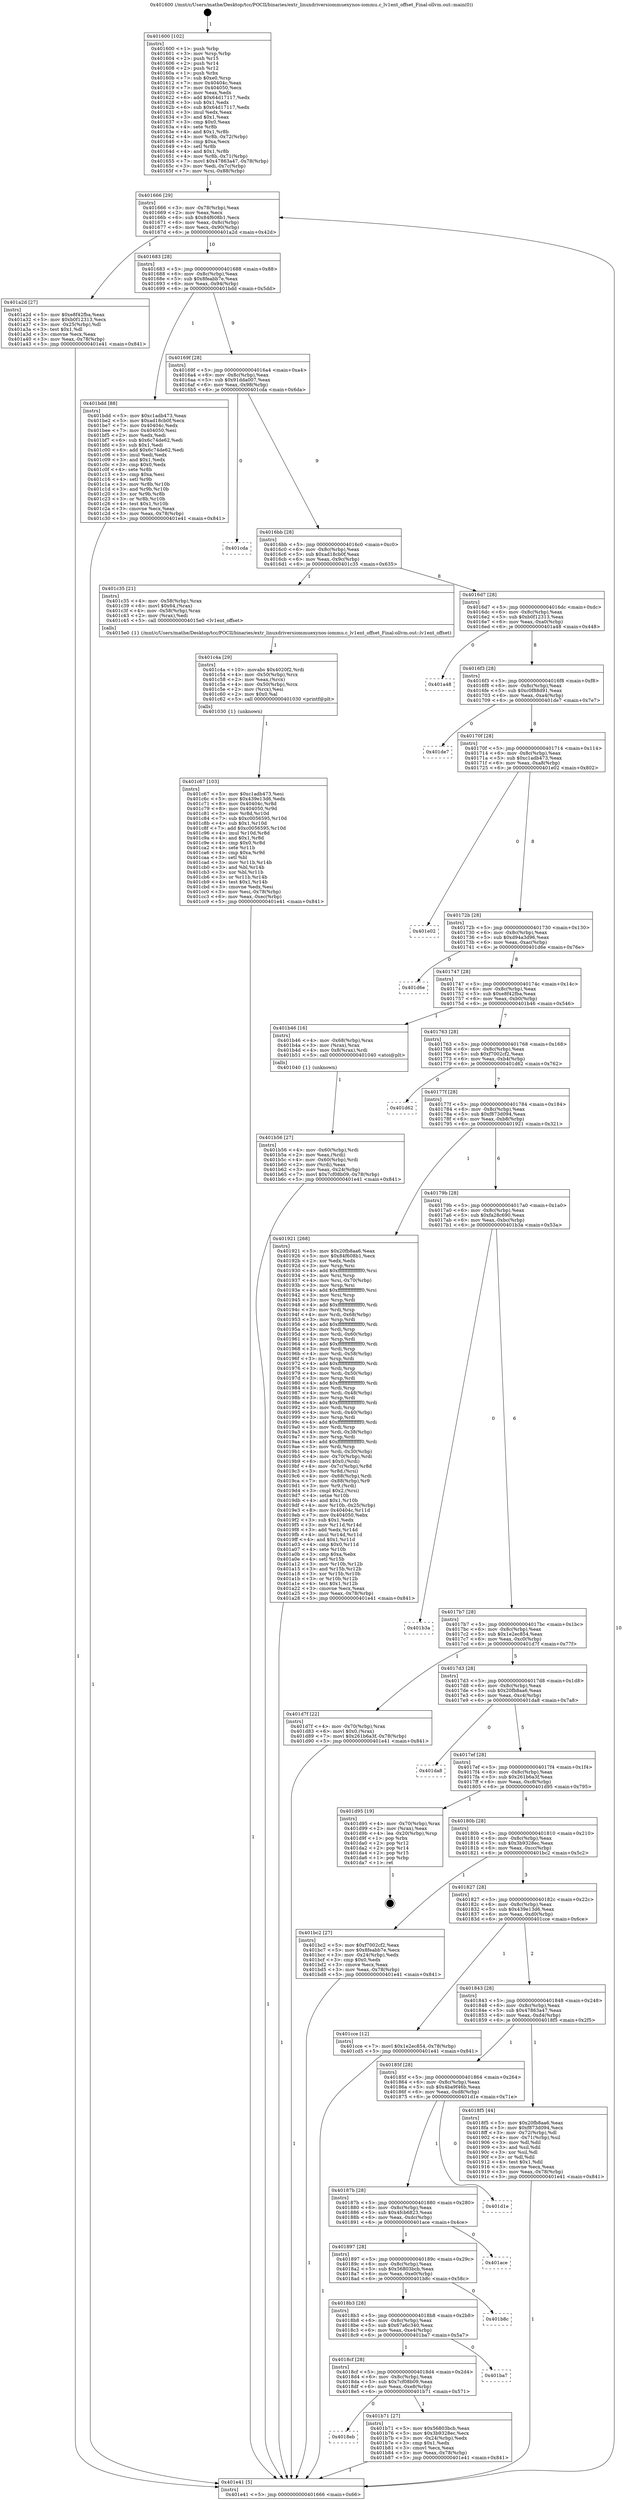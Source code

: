 digraph "0x401600" {
  label = "0x401600 (/mnt/c/Users/mathe/Desktop/tcc/POCII/binaries/extr_linuxdriversiommuexynos-iommu.c_lv1ent_offset_Final-ollvm.out::main(0))"
  labelloc = "t"
  node[shape=record]

  Entry [label="",width=0.3,height=0.3,shape=circle,fillcolor=black,style=filled]
  "0x401666" [label="{
     0x401666 [29]\l
     | [instrs]\l
     &nbsp;&nbsp;0x401666 \<+3\>: mov -0x78(%rbp),%eax\l
     &nbsp;&nbsp;0x401669 \<+2\>: mov %eax,%ecx\l
     &nbsp;&nbsp;0x40166b \<+6\>: sub $0x84f608b1,%ecx\l
     &nbsp;&nbsp;0x401671 \<+6\>: mov %eax,-0x8c(%rbp)\l
     &nbsp;&nbsp;0x401677 \<+6\>: mov %ecx,-0x90(%rbp)\l
     &nbsp;&nbsp;0x40167d \<+6\>: je 0000000000401a2d \<main+0x42d\>\l
  }"]
  "0x401a2d" [label="{
     0x401a2d [27]\l
     | [instrs]\l
     &nbsp;&nbsp;0x401a2d \<+5\>: mov $0xe8f42fba,%eax\l
     &nbsp;&nbsp;0x401a32 \<+5\>: mov $0xb0f12313,%ecx\l
     &nbsp;&nbsp;0x401a37 \<+3\>: mov -0x25(%rbp),%dl\l
     &nbsp;&nbsp;0x401a3a \<+3\>: test $0x1,%dl\l
     &nbsp;&nbsp;0x401a3d \<+3\>: cmovne %ecx,%eax\l
     &nbsp;&nbsp;0x401a40 \<+3\>: mov %eax,-0x78(%rbp)\l
     &nbsp;&nbsp;0x401a43 \<+5\>: jmp 0000000000401e41 \<main+0x841\>\l
  }"]
  "0x401683" [label="{
     0x401683 [28]\l
     | [instrs]\l
     &nbsp;&nbsp;0x401683 \<+5\>: jmp 0000000000401688 \<main+0x88\>\l
     &nbsp;&nbsp;0x401688 \<+6\>: mov -0x8c(%rbp),%eax\l
     &nbsp;&nbsp;0x40168e \<+5\>: sub $0x8feabb7e,%eax\l
     &nbsp;&nbsp;0x401693 \<+6\>: mov %eax,-0x94(%rbp)\l
     &nbsp;&nbsp;0x401699 \<+6\>: je 0000000000401bdd \<main+0x5dd\>\l
  }"]
  Exit [label="",width=0.3,height=0.3,shape=circle,fillcolor=black,style=filled,peripheries=2]
  "0x401bdd" [label="{
     0x401bdd [88]\l
     | [instrs]\l
     &nbsp;&nbsp;0x401bdd \<+5\>: mov $0xc1adb473,%eax\l
     &nbsp;&nbsp;0x401be2 \<+5\>: mov $0xad18cb0f,%ecx\l
     &nbsp;&nbsp;0x401be7 \<+7\>: mov 0x40404c,%edx\l
     &nbsp;&nbsp;0x401bee \<+7\>: mov 0x404050,%esi\l
     &nbsp;&nbsp;0x401bf5 \<+2\>: mov %edx,%edi\l
     &nbsp;&nbsp;0x401bf7 \<+6\>: sub $0x6c74de62,%edi\l
     &nbsp;&nbsp;0x401bfd \<+3\>: sub $0x1,%edi\l
     &nbsp;&nbsp;0x401c00 \<+6\>: add $0x6c74de62,%edi\l
     &nbsp;&nbsp;0x401c06 \<+3\>: imul %edi,%edx\l
     &nbsp;&nbsp;0x401c09 \<+3\>: and $0x1,%edx\l
     &nbsp;&nbsp;0x401c0c \<+3\>: cmp $0x0,%edx\l
     &nbsp;&nbsp;0x401c0f \<+4\>: sete %r8b\l
     &nbsp;&nbsp;0x401c13 \<+3\>: cmp $0xa,%esi\l
     &nbsp;&nbsp;0x401c16 \<+4\>: setl %r9b\l
     &nbsp;&nbsp;0x401c1a \<+3\>: mov %r8b,%r10b\l
     &nbsp;&nbsp;0x401c1d \<+3\>: and %r9b,%r10b\l
     &nbsp;&nbsp;0x401c20 \<+3\>: xor %r9b,%r8b\l
     &nbsp;&nbsp;0x401c23 \<+3\>: or %r8b,%r10b\l
     &nbsp;&nbsp;0x401c26 \<+4\>: test $0x1,%r10b\l
     &nbsp;&nbsp;0x401c2a \<+3\>: cmovne %ecx,%eax\l
     &nbsp;&nbsp;0x401c2d \<+3\>: mov %eax,-0x78(%rbp)\l
     &nbsp;&nbsp;0x401c30 \<+5\>: jmp 0000000000401e41 \<main+0x841\>\l
  }"]
  "0x40169f" [label="{
     0x40169f [28]\l
     | [instrs]\l
     &nbsp;&nbsp;0x40169f \<+5\>: jmp 00000000004016a4 \<main+0xa4\>\l
     &nbsp;&nbsp;0x4016a4 \<+6\>: mov -0x8c(%rbp),%eax\l
     &nbsp;&nbsp;0x4016aa \<+5\>: sub $0x91dda007,%eax\l
     &nbsp;&nbsp;0x4016af \<+6\>: mov %eax,-0x98(%rbp)\l
     &nbsp;&nbsp;0x4016b5 \<+6\>: je 0000000000401cda \<main+0x6da\>\l
  }"]
  "0x401c67" [label="{
     0x401c67 [103]\l
     | [instrs]\l
     &nbsp;&nbsp;0x401c67 \<+5\>: mov $0xc1adb473,%esi\l
     &nbsp;&nbsp;0x401c6c \<+5\>: mov $0x439e13d6,%edx\l
     &nbsp;&nbsp;0x401c71 \<+8\>: mov 0x40404c,%r8d\l
     &nbsp;&nbsp;0x401c79 \<+8\>: mov 0x404050,%r9d\l
     &nbsp;&nbsp;0x401c81 \<+3\>: mov %r8d,%r10d\l
     &nbsp;&nbsp;0x401c84 \<+7\>: sub $0xc0056595,%r10d\l
     &nbsp;&nbsp;0x401c8b \<+4\>: sub $0x1,%r10d\l
     &nbsp;&nbsp;0x401c8f \<+7\>: add $0xc0056595,%r10d\l
     &nbsp;&nbsp;0x401c96 \<+4\>: imul %r10d,%r8d\l
     &nbsp;&nbsp;0x401c9a \<+4\>: and $0x1,%r8d\l
     &nbsp;&nbsp;0x401c9e \<+4\>: cmp $0x0,%r8d\l
     &nbsp;&nbsp;0x401ca2 \<+4\>: sete %r11b\l
     &nbsp;&nbsp;0x401ca6 \<+4\>: cmp $0xa,%r9d\l
     &nbsp;&nbsp;0x401caa \<+3\>: setl %bl\l
     &nbsp;&nbsp;0x401cad \<+3\>: mov %r11b,%r14b\l
     &nbsp;&nbsp;0x401cb0 \<+3\>: and %bl,%r14b\l
     &nbsp;&nbsp;0x401cb3 \<+3\>: xor %bl,%r11b\l
     &nbsp;&nbsp;0x401cb6 \<+3\>: or %r11b,%r14b\l
     &nbsp;&nbsp;0x401cb9 \<+4\>: test $0x1,%r14b\l
     &nbsp;&nbsp;0x401cbd \<+3\>: cmovne %edx,%esi\l
     &nbsp;&nbsp;0x401cc0 \<+3\>: mov %esi,-0x78(%rbp)\l
     &nbsp;&nbsp;0x401cc3 \<+6\>: mov %eax,-0xec(%rbp)\l
     &nbsp;&nbsp;0x401cc9 \<+5\>: jmp 0000000000401e41 \<main+0x841\>\l
  }"]
  "0x401cda" [label="{
     0x401cda\l
  }", style=dashed]
  "0x4016bb" [label="{
     0x4016bb [28]\l
     | [instrs]\l
     &nbsp;&nbsp;0x4016bb \<+5\>: jmp 00000000004016c0 \<main+0xc0\>\l
     &nbsp;&nbsp;0x4016c0 \<+6\>: mov -0x8c(%rbp),%eax\l
     &nbsp;&nbsp;0x4016c6 \<+5\>: sub $0xad18cb0f,%eax\l
     &nbsp;&nbsp;0x4016cb \<+6\>: mov %eax,-0x9c(%rbp)\l
     &nbsp;&nbsp;0x4016d1 \<+6\>: je 0000000000401c35 \<main+0x635\>\l
  }"]
  "0x401c4a" [label="{
     0x401c4a [29]\l
     | [instrs]\l
     &nbsp;&nbsp;0x401c4a \<+10\>: movabs $0x4020f2,%rdi\l
     &nbsp;&nbsp;0x401c54 \<+4\>: mov -0x50(%rbp),%rcx\l
     &nbsp;&nbsp;0x401c58 \<+2\>: mov %eax,(%rcx)\l
     &nbsp;&nbsp;0x401c5a \<+4\>: mov -0x50(%rbp),%rcx\l
     &nbsp;&nbsp;0x401c5e \<+2\>: mov (%rcx),%esi\l
     &nbsp;&nbsp;0x401c60 \<+2\>: mov $0x0,%al\l
     &nbsp;&nbsp;0x401c62 \<+5\>: call 0000000000401030 \<printf@plt\>\l
     | [calls]\l
     &nbsp;&nbsp;0x401030 \{1\} (unknown)\l
  }"]
  "0x401c35" [label="{
     0x401c35 [21]\l
     | [instrs]\l
     &nbsp;&nbsp;0x401c35 \<+4\>: mov -0x58(%rbp),%rax\l
     &nbsp;&nbsp;0x401c39 \<+6\>: movl $0x64,(%rax)\l
     &nbsp;&nbsp;0x401c3f \<+4\>: mov -0x58(%rbp),%rax\l
     &nbsp;&nbsp;0x401c43 \<+2\>: mov (%rax),%edi\l
     &nbsp;&nbsp;0x401c45 \<+5\>: call 00000000004015e0 \<lv1ent_offset\>\l
     | [calls]\l
     &nbsp;&nbsp;0x4015e0 \{1\} (/mnt/c/Users/mathe/Desktop/tcc/POCII/binaries/extr_linuxdriversiommuexynos-iommu.c_lv1ent_offset_Final-ollvm.out::lv1ent_offset)\l
  }"]
  "0x4016d7" [label="{
     0x4016d7 [28]\l
     | [instrs]\l
     &nbsp;&nbsp;0x4016d7 \<+5\>: jmp 00000000004016dc \<main+0xdc\>\l
     &nbsp;&nbsp;0x4016dc \<+6\>: mov -0x8c(%rbp),%eax\l
     &nbsp;&nbsp;0x4016e2 \<+5\>: sub $0xb0f12313,%eax\l
     &nbsp;&nbsp;0x4016e7 \<+6\>: mov %eax,-0xa0(%rbp)\l
     &nbsp;&nbsp;0x4016ed \<+6\>: je 0000000000401a48 \<main+0x448\>\l
  }"]
  "0x4018eb" [label="{
     0x4018eb\l
  }", style=dashed]
  "0x401a48" [label="{
     0x401a48\l
  }", style=dashed]
  "0x4016f3" [label="{
     0x4016f3 [28]\l
     | [instrs]\l
     &nbsp;&nbsp;0x4016f3 \<+5\>: jmp 00000000004016f8 \<main+0xf8\>\l
     &nbsp;&nbsp;0x4016f8 \<+6\>: mov -0x8c(%rbp),%eax\l
     &nbsp;&nbsp;0x4016fe \<+5\>: sub $0xc0f88d91,%eax\l
     &nbsp;&nbsp;0x401703 \<+6\>: mov %eax,-0xa4(%rbp)\l
     &nbsp;&nbsp;0x401709 \<+6\>: je 0000000000401de7 \<main+0x7e7\>\l
  }"]
  "0x401b71" [label="{
     0x401b71 [27]\l
     | [instrs]\l
     &nbsp;&nbsp;0x401b71 \<+5\>: mov $0x56803bcb,%eax\l
     &nbsp;&nbsp;0x401b76 \<+5\>: mov $0x3b9328ec,%ecx\l
     &nbsp;&nbsp;0x401b7b \<+3\>: mov -0x24(%rbp),%edx\l
     &nbsp;&nbsp;0x401b7e \<+3\>: cmp $0x1,%edx\l
     &nbsp;&nbsp;0x401b81 \<+3\>: cmovl %ecx,%eax\l
     &nbsp;&nbsp;0x401b84 \<+3\>: mov %eax,-0x78(%rbp)\l
     &nbsp;&nbsp;0x401b87 \<+5\>: jmp 0000000000401e41 \<main+0x841\>\l
  }"]
  "0x401de7" [label="{
     0x401de7\l
  }", style=dashed]
  "0x40170f" [label="{
     0x40170f [28]\l
     | [instrs]\l
     &nbsp;&nbsp;0x40170f \<+5\>: jmp 0000000000401714 \<main+0x114\>\l
     &nbsp;&nbsp;0x401714 \<+6\>: mov -0x8c(%rbp),%eax\l
     &nbsp;&nbsp;0x40171a \<+5\>: sub $0xc1adb473,%eax\l
     &nbsp;&nbsp;0x40171f \<+6\>: mov %eax,-0xa8(%rbp)\l
     &nbsp;&nbsp;0x401725 \<+6\>: je 0000000000401e02 \<main+0x802\>\l
  }"]
  "0x4018cf" [label="{
     0x4018cf [28]\l
     | [instrs]\l
     &nbsp;&nbsp;0x4018cf \<+5\>: jmp 00000000004018d4 \<main+0x2d4\>\l
     &nbsp;&nbsp;0x4018d4 \<+6\>: mov -0x8c(%rbp),%eax\l
     &nbsp;&nbsp;0x4018da \<+5\>: sub $0x7cf08b09,%eax\l
     &nbsp;&nbsp;0x4018df \<+6\>: mov %eax,-0xe8(%rbp)\l
     &nbsp;&nbsp;0x4018e5 \<+6\>: je 0000000000401b71 \<main+0x571\>\l
  }"]
  "0x401e02" [label="{
     0x401e02\l
  }", style=dashed]
  "0x40172b" [label="{
     0x40172b [28]\l
     | [instrs]\l
     &nbsp;&nbsp;0x40172b \<+5\>: jmp 0000000000401730 \<main+0x130\>\l
     &nbsp;&nbsp;0x401730 \<+6\>: mov -0x8c(%rbp),%eax\l
     &nbsp;&nbsp;0x401736 \<+5\>: sub $0xd94a3d96,%eax\l
     &nbsp;&nbsp;0x40173b \<+6\>: mov %eax,-0xac(%rbp)\l
     &nbsp;&nbsp;0x401741 \<+6\>: je 0000000000401d6e \<main+0x76e\>\l
  }"]
  "0x401ba7" [label="{
     0x401ba7\l
  }", style=dashed]
  "0x401d6e" [label="{
     0x401d6e\l
  }", style=dashed]
  "0x401747" [label="{
     0x401747 [28]\l
     | [instrs]\l
     &nbsp;&nbsp;0x401747 \<+5\>: jmp 000000000040174c \<main+0x14c\>\l
     &nbsp;&nbsp;0x40174c \<+6\>: mov -0x8c(%rbp),%eax\l
     &nbsp;&nbsp;0x401752 \<+5\>: sub $0xe8f42fba,%eax\l
     &nbsp;&nbsp;0x401757 \<+6\>: mov %eax,-0xb0(%rbp)\l
     &nbsp;&nbsp;0x40175d \<+6\>: je 0000000000401b46 \<main+0x546\>\l
  }"]
  "0x4018b3" [label="{
     0x4018b3 [28]\l
     | [instrs]\l
     &nbsp;&nbsp;0x4018b3 \<+5\>: jmp 00000000004018b8 \<main+0x2b8\>\l
     &nbsp;&nbsp;0x4018b8 \<+6\>: mov -0x8c(%rbp),%eax\l
     &nbsp;&nbsp;0x4018be \<+5\>: sub $0x67a6c340,%eax\l
     &nbsp;&nbsp;0x4018c3 \<+6\>: mov %eax,-0xe4(%rbp)\l
     &nbsp;&nbsp;0x4018c9 \<+6\>: je 0000000000401ba7 \<main+0x5a7\>\l
  }"]
  "0x401b46" [label="{
     0x401b46 [16]\l
     | [instrs]\l
     &nbsp;&nbsp;0x401b46 \<+4\>: mov -0x68(%rbp),%rax\l
     &nbsp;&nbsp;0x401b4a \<+3\>: mov (%rax),%rax\l
     &nbsp;&nbsp;0x401b4d \<+4\>: mov 0x8(%rax),%rdi\l
     &nbsp;&nbsp;0x401b51 \<+5\>: call 0000000000401040 \<atoi@plt\>\l
     | [calls]\l
     &nbsp;&nbsp;0x401040 \{1\} (unknown)\l
  }"]
  "0x401763" [label="{
     0x401763 [28]\l
     | [instrs]\l
     &nbsp;&nbsp;0x401763 \<+5\>: jmp 0000000000401768 \<main+0x168\>\l
     &nbsp;&nbsp;0x401768 \<+6\>: mov -0x8c(%rbp),%eax\l
     &nbsp;&nbsp;0x40176e \<+5\>: sub $0xf7002cf2,%eax\l
     &nbsp;&nbsp;0x401773 \<+6\>: mov %eax,-0xb4(%rbp)\l
     &nbsp;&nbsp;0x401779 \<+6\>: je 0000000000401d62 \<main+0x762\>\l
  }"]
  "0x401b8c" [label="{
     0x401b8c\l
  }", style=dashed]
  "0x401d62" [label="{
     0x401d62\l
  }", style=dashed]
  "0x40177f" [label="{
     0x40177f [28]\l
     | [instrs]\l
     &nbsp;&nbsp;0x40177f \<+5\>: jmp 0000000000401784 \<main+0x184\>\l
     &nbsp;&nbsp;0x401784 \<+6\>: mov -0x8c(%rbp),%eax\l
     &nbsp;&nbsp;0x40178a \<+5\>: sub $0xf873d094,%eax\l
     &nbsp;&nbsp;0x40178f \<+6\>: mov %eax,-0xb8(%rbp)\l
     &nbsp;&nbsp;0x401795 \<+6\>: je 0000000000401921 \<main+0x321\>\l
  }"]
  "0x401897" [label="{
     0x401897 [28]\l
     | [instrs]\l
     &nbsp;&nbsp;0x401897 \<+5\>: jmp 000000000040189c \<main+0x29c\>\l
     &nbsp;&nbsp;0x40189c \<+6\>: mov -0x8c(%rbp),%eax\l
     &nbsp;&nbsp;0x4018a2 \<+5\>: sub $0x56803bcb,%eax\l
     &nbsp;&nbsp;0x4018a7 \<+6\>: mov %eax,-0xe0(%rbp)\l
     &nbsp;&nbsp;0x4018ad \<+6\>: je 0000000000401b8c \<main+0x58c\>\l
  }"]
  "0x401921" [label="{
     0x401921 [268]\l
     | [instrs]\l
     &nbsp;&nbsp;0x401921 \<+5\>: mov $0x20fb8aa6,%eax\l
     &nbsp;&nbsp;0x401926 \<+5\>: mov $0x84f608b1,%ecx\l
     &nbsp;&nbsp;0x40192b \<+2\>: xor %edx,%edx\l
     &nbsp;&nbsp;0x40192d \<+3\>: mov %rsp,%rsi\l
     &nbsp;&nbsp;0x401930 \<+4\>: add $0xfffffffffffffff0,%rsi\l
     &nbsp;&nbsp;0x401934 \<+3\>: mov %rsi,%rsp\l
     &nbsp;&nbsp;0x401937 \<+4\>: mov %rsi,-0x70(%rbp)\l
     &nbsp;&nbsp;0x40193b \<+3\>: mov %rsp,%rsi\l
     &nbsp;&nbsp;0x40193e \<+4\>: add $0xfffffffffffffff0,%rsi\l
     &nbsp;&nbsp;0x401942 \<+3\>: mov %rsi,%rsp\l
     &nbsp;&nbsp;0x401945 \<+3\>: mov %rsp,%rdi\l
     &nbsp;&nbsp;0x401948 \<+4\>: add $0xfffffffffffffff0,%rdi\l
     &nbsp;&nbsp;0x40194c \<+3\>: mov %rdi,%rsp\l
     &nbsp;&nbsp;0x40194f \<+4\>: mov %rdi,-0x68(%rbp)\l
     &nbsp;&nbsp;0x401953 \<+3\>: mov %rsp,%rdi\l
     &nbsp;&nbsp;0x401956 \<+4\>: add $0xfffffffffffffff0,%rdi\l
     &nbsp;&nbsp;0x40195a \<+3\>: mov %rdi,%rsp\l
     &nbsp;&nbsp;0x40195d \<+4\>: mov %rdi,-0x60(%rbp)\l
     &nbsp;&nbsp;0x401961 \<+3\>: mov %rsp,%rdi\l
     &nbsp;&nbsp;0x401964 \<+4\>: add $0xfffffffffffffff0,%rdi\l
     &nbsp;&nbsp;0x401968 \<+3\>: mov %rdi,%rsp\l
     &nbsp;&nbsp;0x40196b \<+4\>: mov %rdi,-0x58(%rbp)\l
     &nbsp;&nbsp;0x40196f \<+3\>: mov %rsp,%rdi\l
     &nbsp;&nbsp;0x401972 \<+4\>: add $0xfffffffffffffff0,%rdi\l
     &nbsp;&nbsp;0x401976 \<+3\>: mov %rdi,%rsp\l
     &nbsp;&nbsp;0x401979 \<+4\>: mov %rdi,-0x50(%rbp)\l
     &nbsp;&nbsp;0x40197d \<+3\>: mov %rsp,%rdi\l
     &nbsp;&nbsp;0x401980 \<+4\>: add $0xfffffffffffffff0,%rdi\l
     &nbsp;&nbsp;0x401984 \<+3\>: mov %rdi,%rsp\l
     &nbsp;&nbsp;0x401987 \<+4\>: mov %rdi,-0x48(%rbp)\l
     &nbsp;&nbsp;0x40198b \<+3\>: mov %rsp,%rdi\l
     &nbsp;&nbsp;0x40198e \<+4\>: add $0xfffffffffffffff0,%rdi\l
     &nbsp;&nbsp;0x401992 \<+3\>: mov %rdi,%rsp\l
     &nbsp;&nbsp;0x401995 \<+4\>: mov %rdi,-0x40(%rbp)\l
     &nbsp;&nbsp;0x401999 \<+3\>: mov %rsp,%rdi\l
     &nbsp;&nbsp;0x40199c \<+4\>: add $0xfffffffffffffff0,%rdi\l
     &nbsp;&nbsp;0x4019a0 \<+3\>: mov %rdi,%rsp\l
     &nbsp;&nbsp;0x4019a3 \<+4\>: mov %rdi,-0x38(%rbp)\l
     &nbsp;&nbsp;0x4019a7 \<+3\>: mov %rsp,%rdi\l
     &nbsp;&nbsp;0x4019aa \<+4\>: add $0xfffffffffffffff0,%rdi\l
     &nbsp;&nbsp;0x4019ae \<+3\>: mov %rdi,%rsp\l
     &nbsp;&nbsp;0x4019b1 \<+4\>: mov %rdi,-0x30(%rbp)\l
     &nbsp;&nbsp;0x4019b5 \<+4\>: mov -0x70(%rbp),%rdi\l
     &nbsp;&nbsp;0x4019b9 \<+6\>: movl $0x0,(%rdi)\l
     &nbsp;&nbsp;0x4019bf \<+4\>: mov -0x7c(%rbp),%r8d\l
     &nbsp;&nbsp;0x4019c3 \<+3\>: mov %r8d,(%rsi)\l
     &nbsp;&nbsp;0x4019c6 \<+4\>: mov -0x68(%rbp),%rdi\l
     &nbsp;&nbsp;0x4019ca \<+7\>: mov -0x88(%rbp),%r9\l
     &nbsp;&nbsp;0x4019d1 \<+3\>: mov %r9,(%rdi)\l
     &nbsp;&nbsp;0x4019d4 \<+3\>: cmpl $0x2,(%rsi)\l
     &nbsp;&nbsp;0x4019d7 \<+4\>: setne %r10b\l
     &nbsp;&nbsp;0x4019db \<+4\>: and $0x1,%r10b\l
     &nbsp;&nbsp;0x4019df \<+4\>: mov %r10b,-0x25(%rbp)\l
     &nbsp;&nbsp;0x4019e3 \<+8\>: mov 0x40404c,%r11d\l
     &nbsp;&nbsp;0x4019eb \<+7\>: mov 0x404050,%ebx\l
     &nbsp;&nbsp;0x4019f2 \<+3\>: sub $0x1,%edx\l
     &nbsp;&nbsp;0x4019f5 \<+3\>: mov %r11d,%r14d\l
     &nbsp;&nbsp;0x4019f8 \<+3\>: add %edx,%r14d\l
     &nbsp;&nbsp;0x4019fb \<+4\>: imul %r14d,%r11d\l
     &nbsp;&nbsp;0x4019ff \<+4\>: and $0x1,%r11d\l
     &nbsp;&nbsp;0x401a03 \<+4\>: cmp $0x0,%r11d\l
     &nbsp;&nbsp;0x401a07 \<+4\>: sete %r10b\l
     &nbsp;&nbsp;0x401a0b \<+3\>: cmp $0xa,%ebx\l
     &nbsp;&nbsp;0x401a0e \<+4\>: setl %r15b\l
     &nbsp;&nbsp;0x401a12 \<+3\>: mov %r10b,%r12b\l
     &nbsp;&nbsp;0x401a15 \<+3\>: and %r15b,%r12b\l
     &nbsp;&nbsp;0x401a18 \<+3\>: xor %r15b,%r10b\l
     &nbsp;&nbsp;0x401a1b \<+3\>: or %r10b,%r12b\l
     &nbsp;&nbsp;0x401a1e \<+4\>: test $0x1,%r12b\l
     &nbsp;&nbsp;0x401a22 \<+3\>: cmovne %ecx,%eax\l
     &nbsp;&nbsp;0x401a25 \<+3\>: mov %eax,-0x78(%rbp)\l
     &nbsp;&nbsp;0x401a28 \<+5\>: jmp 0000000000401e41 \<main+0x841\>\l
  }"]
  "0x40179b" [label="{
     0x40179b [28]\l
     | [instrs]\l
     &nbsp;&nbsp;0x40179b \<+5\>: jmp 00000000004017a0 \<main+0x1a0\>\l
     &nbsp;&nbsp;0x4017a0 \<+6\>: mov -0x8c(%rbp),%eax\l
     &nbsp;&nbsp;0x4017a6 \<+5\>: sub $0xfa28c690,%eax\l
     &nbsp;&nbsp;0x4017ab \<+6\>: mov %eax,-0xbc(%rbp)\l
     &nbsp;&nbsp;0x4017b1 \<+6\>: je 0000000000401b3a \<main+0x53a\>\l
  }"]
  "0x401ace" [label="{
     0x401ace\l
  }", style=dashed]
  "0x401b3a" [label="{
     0x401b3a\l
  }", style=dashed]
  "0x4017b7" [label="{
     0x4017b7 [28]\l
     | [instrs]\l
     &nbsp;&nbsp;0x4017b7 \<+5\>: jmp 00000000004017bc \<main+0x1bc\>\l
     &nbsp;&nbsp;0x4017bc \<+6\>: mov -0x8c(%rbp),%eax\l
     &nbsp;&nbsp;0x4017c2 \<+5\>: sub $0x1e2ec854,%eax\l
     &nbsp;&nbsp;0x4017c7 \<+6\>: mov %eax,-0xc0(%rbp)\l
     &nbsp;&nbsp;0x4017cd \<+6\>: je 0000000000401d7f \<main+0x77f\>\l
  }"]
  "0x40187b" [label="{
     0x40187b [28]\l
     | [instrs]\l
     &nbsp;&nbsp;0x40187b \<+5\>: jmp 0000000000401880 \<main+0x280\>\l
     &nbsp;&nbsp;0x401880 \<+6\>: mov -0x8c(%rbp),%eax\l
     &nbsp;&nbsp;0x401886 \<+5\>: sub $0x4fcb6823,%eax\l
     &nbsp;&nbsp;0x40188b \<+6\>: mov %eax,-0xdc(%rbp)\l
     &nbsp;&nbsp;0x401891 \<+6\>: je 0000000000401ace \<main+0x4ce\>\l
  }"]
  "0x401d7f" [label="{
     0x401d7f [22]\l
     | [instrs]\l
     &nbsp;&nbsp;0x401d7f \<+4\>: mov -0x70(%rbp),%rax\l
     &nbsp;&nbsp;0x401d83 \<+6\>: movl $0x0,(%rax)\l
     &nbsp;&nbsp;0x401d89 \<+7\>: movl $0x261b6a3f,-0x78(%rbp)\l
     &nbsp;&nbsp;0x401d90 \<+5\>: jmp 0000000000401e41 \<main+0x841\>\l
  }"]
  "0x4017d3" [label="{
     0x4017d3 [28]\l
     | [instrs]\l
     &nbsp;&nbsp;0x4017d3 \<+5\>: jmp 00000000004017d8 \<main+0x1d8\>\l
     &nbsp;&nbsp;0x4017d8 \<+6\>: mov -0x8c(%rbp),%eax\l
     &nbsp;&nbsp;0x4017de \<+5\>: sub $0x20fb8aa6,%eax\l
     &nbsp;&nbsp;0x4017e3 \<+6\>: mov %eax,-0xc4(%rbp)\l
     &nbsp;&nbsp;0x4017e9 \<+6\>: je 0000000000401da8 \<main+0x7a8\>\l
  }"]
  "0x401d1e" [label="{
     0x401d1e\l
  }", style=dashed]
  "0x401da8" [label="{
     0x401da8\l
  }", style=dashed]
  "0x4017ef" [label="{
     0x4017ef [28]\l
     | [instrs]\l
     &nbsp;&nbsp;0x4017ef \<+5\>: jmp 00000000004017f4 \<main+0x1f4\>\l
     &nbsp;&nbsp;0x4017f4 \<+6\>: mov -0x8c(%rbp),%eax\l
     &nbsp;&nbsp;0x4017fa \<+5\>: sub $0x261b6a3f,%eax\l
     &nbsp;&nbsp;0x4017ff \<+6\>: mov %eax,-0xc8(%rbp)\l
     &nbsp;&nbsp;0x401805 \<+6\>: je 0000000000401d95 \<main+0x795\>\l
  }"]
  "0x401b56" [label="{
     0x401b56 [27]\l
     | [instrs]\l
     &nbsp;&nbsp;0x401b56 \<+4\>: mov -0x60(%rbp),%rdi\l
     &nbsp;&nbsp;0x401b5a \<+2\>: mov %eax,(%rdi)\l
     &nbsp;&nbsp;0x401b5c \<+4\>: mov -0x60(%rbp),%rdi\l
     &nbsp;&nbsp;0x401b60 \<+2\>: mov (%rdi),%eax\l
     &nbsp;&nbsp;0x401b62 \<+3\>: mov %eax,-0x24(%rbp)\l
     &nbsp;&nbsp;0x401b65 \<+7\>: movl $0x7cf08b09,-0x78(%rbp)\l
     &nbsp;&nbsp;0x401b6c \<+5\>: jmp 0000000000401e41 \<main+0x841\>\l
  }"]
  "0x401d95" [label="{
     0x401d95 [19]\l
     | [instrs]\l
     &nbsp;&nbsp;0x401d95 \<+4\>: mov -0x70(%rbp),%rax\l
     &nbsp;&nbsp;0x401d99 \<+2\>: mov (%rax),%eax\l
     &nbsp;&nbsp;0x401d9b \<+4\>: lea -0x20(%rbp),%rsp\l
     &nbsp;&nbsp;0x401d9f \<+1\>: pop %rbx\l
     &nbsp;&nbsp;0x401da0 \<+2\>: pop %r12\l
     &nbsp;&nbsp;0x401da2 \<+2\>: pop %r14\l
     &nbsp;&nbsp;0x401da4 \<+2\>: pop %r15\l
     &nbsp;&nbsp;0x401da6 \<+1\>: pop %rbp\l
     &nbsp;&nbsp;0x401da7 \<+1\>: ret\l
  }"]
  "0x40180b" [label="{
     0x40180b [28]\l
     | [instrs]\l
     &nbsp;&nbsp;0x40180b \<+5\>: jmp 0000000000401810 \<main+0x210\>\l
     &nbsp;&nbsp;0x401810 \<+6\>: mov -0x8c(%rbp),%eax\l
     &nbsp;&nbsp;0x401816 \<+5\>: sub $0x3b9328ec,%eax\l
     &nbsp;&nbsp;0x40181b \<+6\>: mov %eax,-0xcc(%rbp)\l
     &nbsp;&nbsp;0x401821 \<+6\>: je 0000000000401bc2 \<main+0x5c2\>\l
  }"]
  "0x401600" [label="{
     0x401600 [102]\l
     | [instrs]\l
     &nbsp;&nbsp;0x401600 \<+1\>: push %rbp\l
     &nbsp;&nbsp;0x401601 \<+3\>: mov %rsp,%rbp\l
     &nbsp;&nbsp;0x401604 \<+2\>: push %r15\l
     &nbsp;&nbsp;0x401606 \<+2\>: push %r14\l
     &nbsp;&nbsp;0x401608 \<+2\>: push %r12\l
     &nbsp;&nbsp;0x40160a \<+1\>: push %rbx\l
     &nbsp;&nbsp;0x40160b \<+7\>: sub $0xe0,%rsp\l
     &nbsp;&nbsp;0x401612 \<+7\>: mov 0x40404c,%eax\l
     &nbsp;&nbsp;0x401619 \<+7\>: mov 0x404050,%ecx\l
     &nbsp;&nbsp;0x401620 \<+2\>: mov %eax,%edx\l
     &nbsp;&nbsp;0x401622 \<+6\>: add $0x64d17117,%edx\l
     &nbsp;&nbsp;0x401628 \<+3\>: sub $0x1,%edx\l
     &nbsp;&nbsp;0x40162b \<+6\>: sub $0x64d17117,%edx\l
     &nbsp;&nbsp;0x401631 \<+3\>: imul %edx,%eax\l
     &nbsp;&nbsp;0x401634 \<+3\>: and $0x1,%eax\l
     &nbsp;&nbsp;0x401637 \<+3\>: cmp $0x0,%eax\l
     &nbsp;&nbsp;0x40163a \<+4\>: sete %r8b\l
     &nbsp;&nbsp;0x40163e \<+4\>: and $0x1,%r8b\l
     &nbsp;&nbsp;0x401642 \<+4\>: mov %r8b,-0x72(%rbp)\l
     &nbsp;&nbsp;0x401646 \<+3\>: cmp $0xa,%ecx\l
     &nbsp;&nbsp;0x401649 \<+4\>: setl %r8b\l
     &nbsp;&nbsp;0x40164d \<+4\>: and $0x1,%r8b\l
     &nbsp;&nbsp;0x401651 \<+4\>: mov %r8b,-0x71(%rbp)\l
     &nbsp;&nbsp;0x401655 \<+7\>: movl $0x47863a47,-0x78(%rbp)\l
     &nbsp;&nbsp;0x40165c \<+3\>: mov %edi,-0x7c(%rbp)\l
     &nbsp;&nbsp;0x40165f \<+7\>: mov %rsi,-0x88(%rbp)\l
  }"]
  "0x401bc2" [label="{
     0x401bc2 [27]\l
     | [instrs]\l
     &nbsp;&nbsp;0x401bc2 \<+5\>: mov $0xf7002cf2,%eax\l
     &nbsp;&nbsp;0x401bc7 \<+5\>: mov $0x8feabb7e,%ecx\l
     &nbsp;&nbsp;0x401bcc \<+3\>: mov -0x24(%rbp),%edx\l
     &nbsp;&nbsp;0x401bcf \<+3\>: cmp $0x0,%edx\l
     &nbsp;&nbsp;0x401bd2 \<+3\>: cmove %ecx,%eax\l
     &nbsp;&nbsp;0x401bd5 \<+3\>: mov %eax,-0x78(%rbp)\l
     &nbsp;&nbsp;0x401bd8 \<+5\>: jmp 0000000000401e41 \<main+0x841\>\l
  }"]
  "0x401827" [label="{
     0x401827 [28]\l
     | [instrs]\l
     &nbsp;&nbsp;0x401827 \<+5\>: jmp 000000000040182c \<main+0x22c\>\l
     &nbsp;&nbsp;0x40182c \<+6\>: mov -0x8c(%rbp),%eax\l
     &nbsp;&nbsp;0x401832 \<+5\>: sub $0x439e13d6,%eax\l
     &nbsp;&nbsp;0x401837 \<+6\>: mov %eax,-0xd0(%rbp)\l
     &nbsp;&nbsp;0x40183d \<+6\>: je 0000000000401cce \<main+0x6ce\>\l
  }"]
  "0x401e41" [label="{
     0x401e41 [5]\l
     | [instrs]\l
     &nbsp;&nbsp;0x401e41 \<+5\>: jmp 0000000000401666 \<main+0x66\>\l
  }"]
  "0x401cce" [label="{
     0x401cce [12]\l
     | [instrs]\l
     &nbsp;&nbsp;0x401cce \<+7\>: movl $0x1e2ec854,-0x78(%rbp)\l
     &nbsp;&nbsp;0x401cd5 \<+5\>: jmp 0000000000401e41 \<main+0x841\>\l
  }"]
  "0x401843" [label="{
     0x401843 [28]\l
     | [instrs]\l
     &nbsp;&nbsp;0x401843 \<+5\>: jmp 0000000000401848 \<main+0x248\>\l
     &nbsp;&nbsp;0x401848 \<+6\>: mov -0x8c(%rbp),%eax\l
     &nbsp;&nbsp;0x40184e \<+5\>: sub $0x47863a47,%eax\l
     &nbsp;&nbsp;0x401853 \<+6\>: mov %eax,-0xd4(%rbp)\l
     &nbsp;&nbsp;0x401859 \<+6\>: je 00000000004018f5 \<main+0x2f5\>\l
  }"]
  "0x40185f" [label="{
     0x40185f [28]\l
     | [instrs]\l
     &nbsp;&nbsp;0x40185f \<+5\>: jmp 0000000000401864 \<main+0x264\>\l
     &nbsp;&nbsp;0x401864 \<+6\>: mov -0x8c(%rbp),%eax\l
     &nbsp;&nbsp;0x40186a \<+5\>: sub $0x4ba9f46b,%eax\l
     &nbsp;&nbsp;0x40186f \<+6\>: mov %eax,-0xd8(%rbp)\l
     &nbsp;&nbsp;0x401875 \<+6\>: je 0000000000401d1e \<main+0x71e\>\l
  }"]
  "0x4018f5" [label="{
     0x4018f5 [44]\l
     | [instrs]\l
     &nbsp;&nbsp;0x4018f5 \<+5\>: mov $0x20fb8aa6,%eax\l
     &nbsp;&nbsp;0x4018fa \<+5\>: mov $0xf873d094,%ecx\l
     &nbsp;&nbsp;0x4018ff \<+3\>: mov -0x72(%rbp),%dl\l
     &nbsp;&nbsp;0x401902 \<+4\>: mov -0x71(%rbp),%sil\l
     &nbsp;&nbsp;0x401906 \<+3\>: mov %dl,%dil\l
     &nbsp;&nbsp;0x401909 \<+3\>: and %sil,%dil\l
     &nbsp;&nbsp;0x40190c \<+3\>: xor %sil,%dl\l
     &nbsp;&nbsp;0x40190f \<+3\>: or %dl,%dil\l
     &nbsp;&nbsp;0x401912 \<+4\>: test $0x1,%dil\l
     &nbsp;&nbsp;0x401916 \<+3\>: cmovne %ecx,%eax\l
     &nbsp;&nbsp;0x401919 \<+3\>: mov %eax,-0x78(%rbp)\l
     &nbsp;&nbsp;0x40191c \<+5\>: jmp 0000000000401e41 \<main+0x841\>\l
  }"]
  Entry -> "0x401600" [label=" 1"]
  "0x401666" -> "0x401a2d" [label=" 1"]
  "0x401666" -> "0x401683" [label=" 10"]
  "0x401d95" -> Exit [label=" 1"]
  "0x401683" -> "0x401bdd" [label=" 1"]
  "0x401683" -> "0x40169f" [label=" 9"]
  "0x401d7f" -> "0x401e41" [label=" 1"]
  "0x40169f" -> "0x401cda" [label=" 0"]
  "0x40169f" -> "0x4016bb" [label=" 9"]
  "0x401cce" -> "0x401e41" [label=" 1"]
  "0x4016bb" -> "0x401c35" [label=" 1"]
  "0x4016bb" -> "0x4016d7" [label=" 8"]
  "0x401c67" -> "0x401e41" [label=" 1"]
  "0x4016d7" -> "0x401a48" [label=" 0"]
  "0x4016d7" -> "0x4016f3" [label=" 8"]
  "0x401c4a" -> "0x401c67" [label=" 1"]
  "0x4016f3" -> "0x401de7" [label=" 0"]
  "0x4016f3" -> "0x40170f" [label=" 8"]
  "0x401c35" -> "0x401c4a" [label=" 1"]
  "0x40170f" -> "0x401e02" [label=" 0"]
  "0x40170f" -> "0x40172b" [label=" 8"]
  "0x401bc2" -> "0x401e41" [label=" 1"]
  "0x40172b" -> "0x401d6e" [label=" 0"]
  "0x40172b" -> "0x401747" [label=" 8"]
  "0x401b71" -> "0x401e41" [label=" 1"]
  "0x401747" -> "0x401b46" [label=" 1"]
  "0x401747" -> "0x401763" [label=" 7"]
  "0x4018cf" -> "0x401b71" [label=" 1"]
  "0x401763" -> "0x401d62" [label=" 0"]
  "0x401763" -> "0x40177f" [label=" 7"]
  "0x401bdd" -> "0x401e41" [label=" 1"]
  "0x40177f" -> "0x401921" [label=" 1"]
  "0x40177f" -> "0x40179b" [label=" 6"]
  "0x4018b3" -> "0x401ba7" [label=" 0"]
  "0x40179b" -> "0x401b3a" [label=" 0"]
  "0x40179b" -> "0x4017b7" [label=" 6"]
  "0x4018cf" -> "0x4018eb" [label=" 0"]
  "0x4017b7" -> "0x401d7f" [label=" 1"]
  "0x4017b7" -> "0x4017d3" [label=" 5"]
  "0x401897" -> "0x401b8c" [label=" 0"]
  "0x4017d3" -> "0x401da8" [label=" 0"]
  "0x4017d3" -> "0x4017ef" [label=" 5"]
  "0x4018b3" -> "0x4018cf" [label=" 1"]
  "0x4017ef" -> "0x401d95" [label=" 1"]
  "0x4017ef" -> "0x40180b" [label=" 4"]
  "0x40187b" -> "0x401ace" [label=" 0"]
  "0x40180b" -> "0x401bc2" [label=" 1"]
  "0x40180b" -> "0x401827" [label=" 3"]
  "0x40185f" -> "0x40187b" [label=" 1"]
  "0x401827" -> "0x401cce" [label=" 1"]
  "0x401827" -> "0x401843" [label=" 2"]
  "0x40185f" -> "0x401d1e" [label=" 0"]
  "0x401843" -> "0x4018f5" [label=" 1"]
  "0x401843" -> "0x40185f" [label=" 1"]
  "0x4018f5" -> "0x401e41" [label=" 1"]
  "0x401600" -> "0x401666" [label=" 1"]
  "0x401e41" -> "0x401666" [label=" 10"]
  "0x401897" -> "0x4018b3" [label=" 1"]
  "0x401921" -> "0x401e41" [label=" 1"]
  "0x401a2d" -> "0x401e41" [label=" 1"]
  "0x401b46" -> "0x401b56" [label=" 1"]
  "0x401b56" -> "0x401e41" [label=" 1"]
  "0x40187b" -> "0x401897" [label=" 1"]
}
